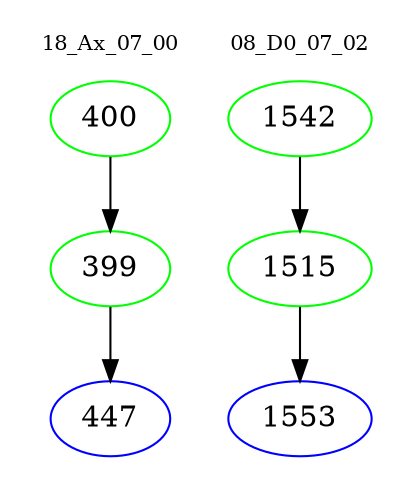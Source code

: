 digraph{
subgraph cluster_0 {
color = white
label = "18_Ax_07_00";
fontsize=10;
T0_400 [label="400", color="green"]
T0_400 -> T0_399 [color="black"]
T0_399 [label="399", color="green"]
T0_399 -> T0_447 [color="black"]
T0_447 [label="447", color="blue"]
}
subgraph cluster_1 {
color = white
label = "08_D0_07_02";
fontsize=10;
T1_1542 [label="1542", color="green"]
T1_1542 -> T1_1515 [color="black"]
T1_1515 [label="1515", color="green"]
T1_1515 -> T1_1553 [color="black"]
T1_1553 [label="1553", color="blue"]
}
}
